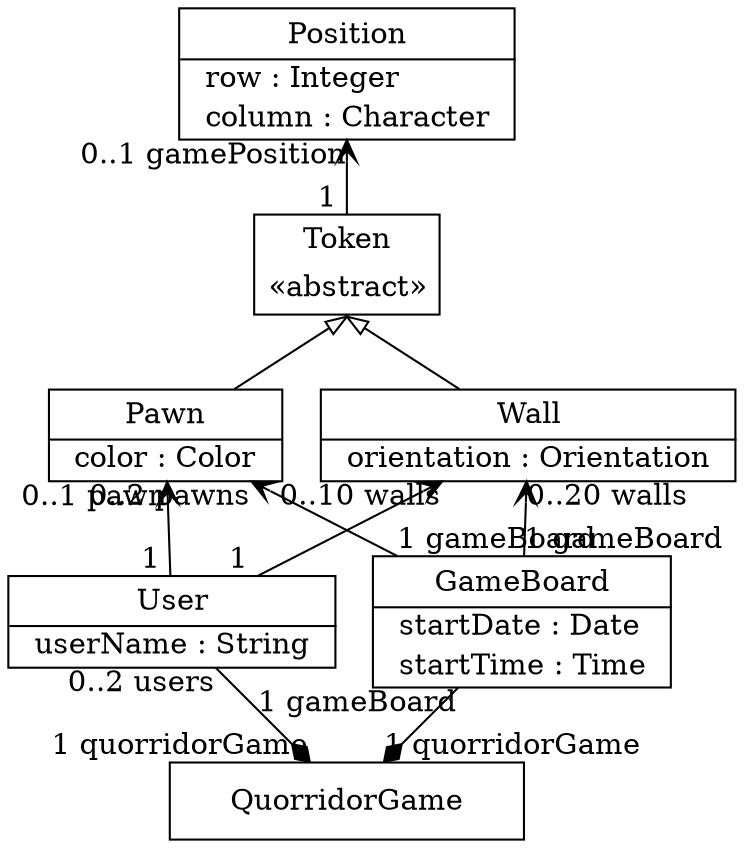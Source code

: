 // Code generated by Umple 1.29.0.4181.a593105a9

digraph "model" {
  size="80,10"
  rankdir="BT"
  node [shape=record margin=0; href="javascript:Action.selectClass(&quot;\N&quot;);"];

  // Class: QuorridorGame
  "QuorridorGame" [shape=plaintext margin=0 label=<<table border="1" cellspacing="0" cellborder="0" cellpadding="10"><tr><td>    QuorridorGame    </td></tr></table>>,
   tooltip="class QuorridorGame
"];

  // Class: User
  "User" [shape=plaintext margin=0 label=<<table border="1" cellspacing="0" cellborder="0" cellpadding="2"><tr><td cellpadding="4">    User    </td></tr><hr/><tr><td align="left" href="" title="String userName&#13;">  userName : String  </td></tr></table>>,
   tooltip="class User
"];

  // Class: GameBoard
  "GameBoard" [shape=plaintext margin=0 label=<<table border="1" cellspacing="0" cellborder="0" cellpadding="2"><tr><td cellpadding="4">    GameBoard    </td></tr><hr/><tr><td align="left" href="" title="Date startDate&#13;">  startDate : Date  </td></tr><tr><td align="left" href="" title="Time startTime&#13;">  startTime : Time  </td></tr></table>>,
   tooltip="class GameBoard
"];

  // Class: Token
  "Token" [shape=plaintext margin=0 label=<<table border="1" cellspacing="0" cellborder="0" cellpadding="2"><tr><td cellpadding="4">    Token    </td></tr><tr><td cellpadding="4">&laquo;abstract&raquo;</td></tr></table>>,
   tooltip="class Token
"];

  // Class: Pawn
  "Pawn" [shape=plaintext margin=0 label=<<table border="1" cellspacing="0" cellborder="0" cellpadding="2"><tr><td cellpadding="4">    Pawn    </td></tr><hr/><tr><td align="left" href="" title="Color color&#13;">  color : Color  </td></tr></table>>,
   tooltip="class Pawn
"];
  "Pawn" -> "Token" [arrowhead="empty"; samehead="gen"];


  // Class: Wall
  "Wall" [shape=plaintext margin=0 label=<<table border="1" cellspacing="0" cellborder="0" cellpadding="2"><tr><td cellpadding="4">    Wall    </td></tr><hr/><tr><td align="left" href="" title="Orientation orientation&#13;">  orientation : Orientation  </td></tr></table>>,
   tooltip="class Wall
"];
  "Wall" -> "Token" [arrowhead="empty"; samehead="gen"];


  // Class: Position
  "Position" [shape=plaintext margin=0 label=<<table border="1" cellspacing="0" cellborder="0" cellpadding="2"><tr><td cellpadding="4">    Position    </td></tr><hr/><tr><td align="left" href="" title="Integer row&#13;">  row : Integer  </td></tr><tr><td align="left" href="" title="Character column&#13;">  column : Character  </td></tr></table>>,
   tooltip="class Position
"];

  // All associations
  "QuorridorGame" -> "User" [dir="back", arrowtail="diamond", taillabel="1 quorridorGame", headlabel="0..2 users", tooltip="QuorridorGame 1 quorridorGame <@>- 0..2 users User"];
  "QuorridorGame" -> "GameBoard" [dir="back", arrowtail="diamond", taillabel="1 quorridorGame", headlabel="1 gameBoard", tooltip="QuorridorGame 1 quorridorGame <@>- 1 gameBoard GameBoard"];
  "User" -> "Pawn" [dir="forward", arrowhead="open", taillabel="1 ", headlabel="0..1 pawn", tooltip="User 1  -> 0..1 pawn Pawn"];
  "User" -> "Wall" [dir="forward", arrowhead="open", taillabel="1 ", headlabel="0..10 walls", tooltip="User 1  -> 0..10 walls Wall"];
  "GameBoard" -> "Wall" [dir="forward", arrowhead="open", taillabel="1 gameBoard", headlabel="0..20 walls", tooltip="GameBoard 1 gameBoard -> 0..20 walls Wall"];
  "GameBoard" -> "Pawn" [dir="forward", arrowhead="open", taillabel="1 gameBoard", headlabel="0..2 pawns", tooltip="GameBoard 1 gameBoard -> 0..2 pawns Pawn"];
  "Token" -> "Position" [dir="forward", arrowhead="open", taillabel="1 ", headlabel="0..1 gamePosition", tooltip="Token 1  -> 0..1 gamePosition Position"];
}
